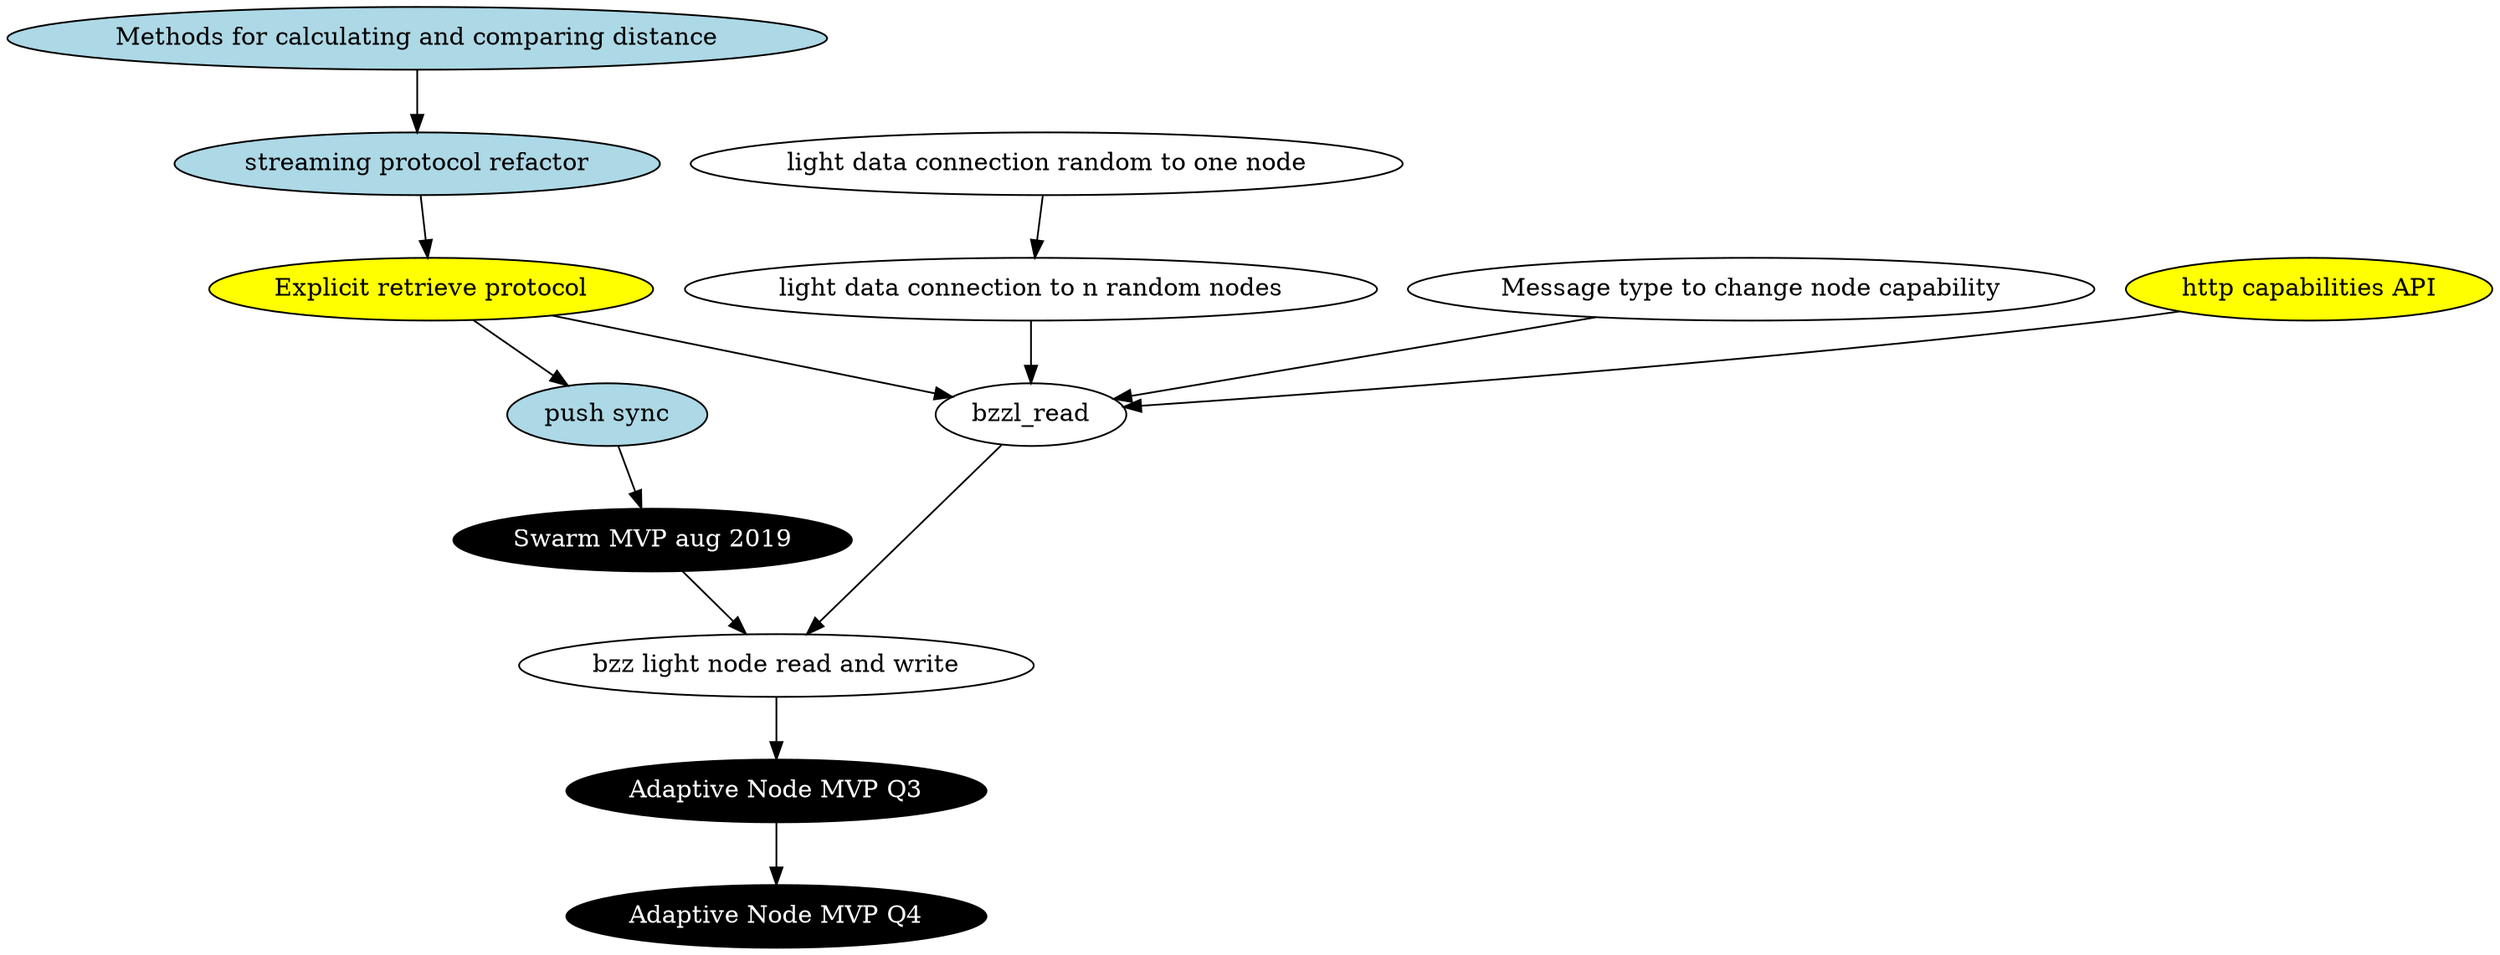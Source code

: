 digraph {
	distance_core [label="Methods for calculating and comparing distance",style="filled",fillcolor="lightblue"]
	streaming_proto [label="streaming protocol refactor",style="filled",fillcolor="lightblue"]
	retrieve_proto [label="Explicit retrieve protocol",style="filled",fillcolor="yellow"]
	pushsync [label="push sync",style="filled",fillcolor="lightblue"]
	bzzl_readwrite [label="bzz light node read and write"]
	hive_random_simple [label="light data connection random to one node"]
	hive_random_redundant [label="light data connection to n random nodes"]
	discovery_caps [label="Message type to change node capability"]
	httpcaps [label="http capabilities API",style="filled",fillcolor="yellow"]

	mvp_aug [label="Swarm MVP aug 2019",style="filled",fillcolor="black",fontcolor="white"]
	mvp_q3 [label="Adaptive Node MVP Q3",style="filled",fillcolor="black",fontcolor="white"]
	mvp_q4 [label="Adaptive Node MVP Q4",style="filled",fillcolor="black",fontcolor="white"]


	distance_core -> streaming_proto -> retrieve_proto -> pushsync -> mvp_aug
	retrieve_proto -> bzzl_read
	hive_random_simple -> hive_random_redundant -> bzzl_read -> bzzl_readwrite
	discovery_caps -> bzzl_read
	httpcaps -> bzzl_read

	mvp_aug -> bzzl_readwrite -> mvp_q3 -> mvp_q4
}
